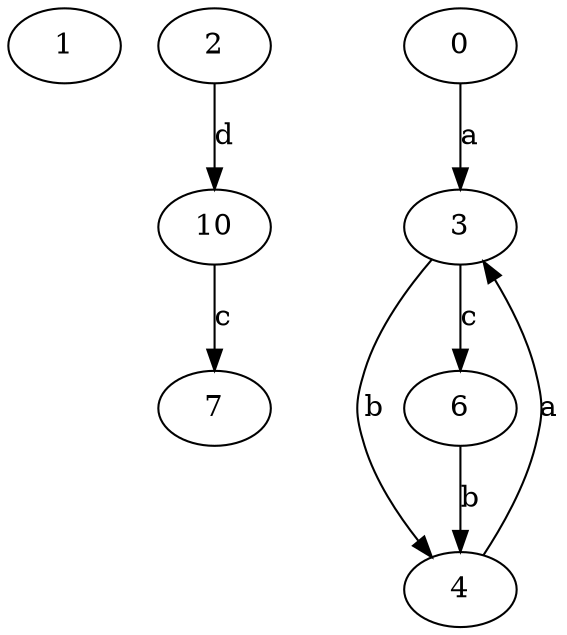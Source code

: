 strict digraph  {
1;
2;
3;
4;
6;
7;
0;
10;
2 -> 10  [label=d];
3 -> 4  [label=b];
3 -> 6  [label=c];
4 -> 3  [label=a];
6 -> 4  [label=b];
0 -> 3  [label=a];
10 -> 7  [label=c];
}
